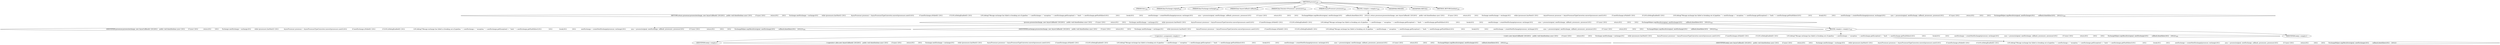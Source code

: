 digraph "process" {  
"177" [label = <(METHOD,process)<SUB>102</SUB>> ]
"178" [label = <(PARAM,this)<SUB>102</SUB>> ]
"179" [label = <(PARAM,final Exchange original)<SUB>102</SUB>> ]
"180" [label = <(PARAM,final Exchange exchange)<SUB>102</SUB>> ]
"181" [label = <(PARAM,final AsyncCallback callback)<SUB>102</SUB>> ]
"182" [label = <(PARAM,final Iterator&lt;Processor&gt; processors)<SUB>102</SUB>> ]
"183" [label = <(PARAM,AsyncProcessor processor)<SUB>102</SUB>> ]
"184" [label = <(BLOCK,&lt;empty&gt;,&lt;empty&gt;)<SUB>102</SUB>> ]
"185" [label = <(RETURN,return processor.process(exchange, new AsyncCallback() {\012\012    public void done(boolean sync) {\012        if (sync) {\012            return;\012        }\012        Exchange nextExchange = exchange;\012        while (processors.hasNext()) {\012            AsyncProcessor processor = AsyncProcessorTypeConverter.convert(processors.next());\012            if (nextExchange.isFailed()) {\012                if (LOG.isDebugEnabled()) {\012                    LOG.debug(&quot;Mesage exchange has failed so breaking out of pipeline: &quot; + nextExchange + &quot; exception: &quot; + nextExchange.getException() + &quot; fault: &quot; + nextExchange.getFault(false));\012                }\012                break;\012            }\012            nextExchange = createNextExchange(processor, exchange);\012            sync = process(original, nextExchange, callback, processors, processor);\012            if (!sync) {\012                return;\012            }\012        }\012        ExchangeHelper.copyResults(original, nextExchange);\012        callback.done(false);\012    }\012});,return processor.process(exchange, new AsyncCallback() {\012\012    public void done(boolean sync) {\012        if (sync) {\012            return;\012        }\012        Exchange nextExchange = exchange;\012        while (processors.hasNext()) {\012            AsyncProcessor processor = AsyncProcessorTypeConverter.convert(processors.next());\012            if (nextExchange.isFailed()) {\012                if (LOG.isDebugEnabled()) {\012                    LOG.debug(&quot;Mesage exchange has failed so breaking out of pipeline: &quot; + nextExchange + &quot; exception: &quot; + nextExchange.getException() + &quot; fault: &quot; + nextExchange.getFault(false));\012                }\012                break;\012            }\012            nextExchange = createNextExchange(processor, exchange);\012            sync = process(original, nextExchange, callback, processors, processor);\012            if (!sync) {\012                return;\012            }\012        }\012        ExchangeHelper.copyResults(original, nextExchange);\012        callback.done(false);\012    }\012});)<SUB>103</SUB>> ]
"186" [label = <(process,process(exchange, new AsyncCallback() {\012\012    public void done(boolean sync) {\012        if (sync) {\012            return;\012        }\012        Exchange nextExchange = exchange;\012        while (processors.hasNext()) {\012            AsyncProcessor processor = AsyncProcessorTypeConverter.convert(processors.next());\012            if (nextExchange.isFailed()) {\012                if (LOG.isDebugEnabled()) {\012                    LOG.debug(&quot;Mesage exchange has failed so breaking out of pipeline: &quot; + nextExchange + &quot; exception: &quot; + nextExchange.getException() + &quot; fault: &quot; + nextExchange.getFault(false));\012                }\012                break;\012            }\012            nextExchange = createNextExchange(processor, exchange);\012            sync = process(original, nextExchange, callback, processors, processor);\012            if (!sync) {\012                return;\012            }\012        }\012        ExchangeHelper.copyResults(original, nextExchange);\012        callback.done(false);\012    }\012}))<SUB>103</SUB>> ]
"187" [label = <(IDENTIFIER,processor,process(exchange, new AsyncCallback() {\012\012    public void done(boolean sync) {\012        if (sync) {\012            return;\012        }\012        Exchange nextExchange = exchange;\012        while (processors.hasNext()) {\012            AsyncProcessor processor = AsyncProcessorTypeConverter.convert(processors.next());\012            if (nextExchange.isFailed()) {\012                if (LOG.isDebugEnabled()) {\012                    LOG.debug(&quot;Mesage exchange has failed so breaking out of pipeline: &quot; + nextExchange + &quot; exception: &quot; + nextExchange.getException() + &quot; fault: &quot; + nextExchange.getFault(false));\012                }\012                break;\012            }\012            nextExchange = createNextExchange(processor, exchange);\012            sync = process(original, nextExchange, callback, processors, processor);\012            if (!sync) {\012                return;\012            }\012        }\012        ExchangeHelper.copyResults(original, nextExchange);\012        callback.done(false);\012    }\012}))<SUB>103</SUB>> ]
"188" [label = <(IDENTIFIER,exchange,process(exchange, new AsyncCallback() {\012\012    public void done(boolean sync) {\012        if (sync) {\012            return;\012        }\012        Exchange nextExchange = exchange;\012        while (processors.hasNext()) {\012            AsyncProcessor processor = AsyncProcessorTypeConverter.convert(processors.next());\012            if (nextExchange.isFailed()) {\012                if (LOG.isDebugEnabled()) {\012                    LOG.debug(&quot;Mesage exchange has failed so breaking out of pipeline: &quot; + nextExchange + &quot; exception: &quot; + nextExchange.getException() + &quot; fault: &quot; + nextExchange.getFault(false));\012                }\012                break;\012            }\012            nextExchange = createNextExchange(processor, exchange);\012            sync = process(original, nextExchange, callback, processors, processor);\012            if (!sync) {\012                return;\012            }\012        }\012        ExchangeHelper.copyResults(original, nextExchange);\012        callback.done(false);\012    }\012}))<SUB>103</SUB>> ]
"189" [label = <(BLOCK,&lt;empty&gt;,&lt;empty&gt;)<SUB>103</SUB>> ]
"190" [label = <(&lt;operator&gt;.assignment,&lt;empty&gt;)> ]
"191" [label = <(IDENTIFIER,$obj1,&lt;empty&gt;)> ]
"192" [label = <(&lt;operator&gt;.alloc,new AsyncCallback() {\012\012    public void done(boolean sync) {\012        if (sync) {\012            return;\012        }\012        Exchange nextExchange = exchange;\012        while (processors.hasNext()) {\012            AsyncProcessor processor = AsyncProcessorTypeConverter.convert(processors.next());\012            if (nextExchange.isFailed()) {\012                if (LOG.isDebugEnabled()) {\012                    LOG.debug(&quot;Mesage exchange has failed so breaking out of pipeline: &quot; + nextExchange + &quot; exception: &quot; + nextExchange.getException() + &quot; fault: &quot; + nextExchange.getFault(false));\012                }\012                break;\012            }\012            nextExchange = createNextExchange(processor, exchange);\012            sync = process(original, nextExchange, callback, processors, processor);\012            if (!sync) {\012                return;\012            }\012        }\012        ExchangeHelper.copyResults(original, nextExchange);\012        callback.done(false);\012    }\012})<SUB>103</SUB>> ]
"193" [label = <(&lt;init&gt;,new AsyncCallback() {\012\012    public void done(boolean sync) {\012        if (sync) {\012            return;\012        }\012        Exchange nextExchange = exchange;\012        while (processors.hasNext()) {\012            AsyncProcessor processor = AsyncProcessorTypeConverter.convert(processors.next());\012            if (nextExchange.isFailed()) {\012                if (LOG.isDebugEnabled()) {\012                    LOG.debug(&quot;Mesage exchange has failed so breaking out of pipeline: &quot; + nextExchange + &quot; exception: &quot; + nextExchange.getException() + &quot; fault: &quot; + nextExchange.getFault(false));\012                }\012                break;\012            }\012            nextExchange = createNextExchange(processor, exchange);\012            sync = process(original, nextExchange, callback, processors, processor);\012            if (!sync) {\012                return;\012            }\012        }\012        ExchangeHelper.copyResults(original, nextExchange);\012        callback.done(false);\012    }\012})<SUB>103</SUB>> ]
"194" [label = <(IDENTIFIER,$obj1,new AsyncCallback() {\012\012    public void done(boolean sync) {\012        if (sync) {\012            return;\012        }\012        Exchange nextExchange = exchange;\012        while (processors.hasNext()) {\012            AsyncProcessor processor = AsyncProcessorTypeConverter.convert(processors.next());\012            if (nextExchange.isFailed()) {\012                if (LOG.isDebugEnabled()) {\012                    LOG.debug(&quot;Mesage exchange has failed so breaking out of pipeline: &quot; + nextExchange + &quot; exception: &quot; + nextExchange.getException() + &quot; fault: &quot; + nextExchange.getFault(false));\012                }\012                break;\012            }\012            nextExchange = createNextExchange(processor, exchange);\012            sync = process(original, nextExchange, callback, processors, processor);\012            if (!sync) {\012                return;\012            }\012        }\012        ExchangeHelper.copyResults(original, nextExchange);\012        callback.done(false);\012    }\012})> ]
"195" [label = <(IDENTIFIER,$obj1,&lt;empty&gt;)> ]
"196" [label = <(MODIFIER,PRIVATE)> ]
"197" [label = <(MODIFIER,VIRTUAL)> ]
"198" [label = <(METHOD_RETURN,boolean)<SUB>102</SUB>> ]
  "177" -> "178" 
  "177" -> "179" 
  "177" -> "180" 
  "177" -> "181" 
  "177" -> "182" 
  "177" -> "183" 
  "177" -> "184" 
  "177" -> "196" 
  "177" -> "197" 
  "177" -> "198" 
  "184" -> "185" 
  "185" -> "186" 
  "186" -> "187" 
  "186" -> "188" 
  "186" -> "189" 
  "189" -> "190" 
  "189" -> "193" 
  "189" -> "195" 
  "190" -> "191" 
  "190" -> "192" 
  "193" -> "194" 
}
